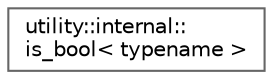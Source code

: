 digraph "类继承关系图"
{
 // LATEX_PDF_SIZE
  bgcolor="transparent";
  edge [fontname=Helvetica,fontsize=10,labelfontname=Helvetica,labelfontsize=10];
  node [fontname=Helvetica,fontsize=10,shape=box,height=0.2,width=0.4];
  rankdir="LR";
  Node0 [id="Node000000",label="utility::internal::\lis_bool\< typename \>",height=0.2,width=0.4,color="grey40", fillcolor="white", style="filled",URL="$structutility_1_1internal_1_1is__bool.html",tooltip=" "];
}
